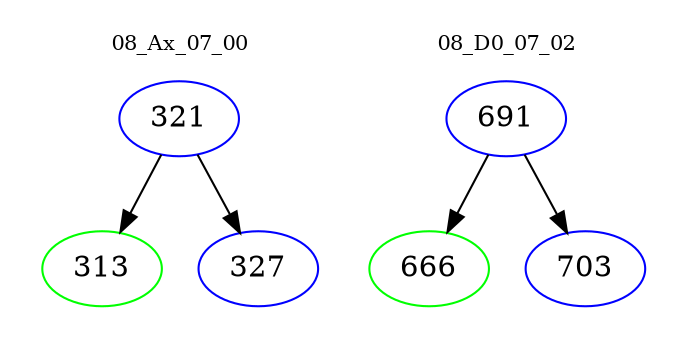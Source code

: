 digraph{
subgraph cluster_0 {
color = white
label = "08_Ax_07_00";
fontsize=10;
T0_321 [label="321", color="blue"]
T0_321 -> T0_313 [color="black"]
T0_313 [label="313", color="green"]
T0_321 -> T0_327 [color="black"]
T0_327 [label="327", color="blue"]
}
subgraph cluster_1 {
color = white
label = "08_D0_07_02";
fontsize=10;
T1_691 [label="691", color="blue"]
T1_691 -> T1_666 [color="black"]
T1_666 [label="666", color="green"]
T1_691 -> T1_703 [color="black"]
T1_703 [label="703", color="blue"]
}
}
